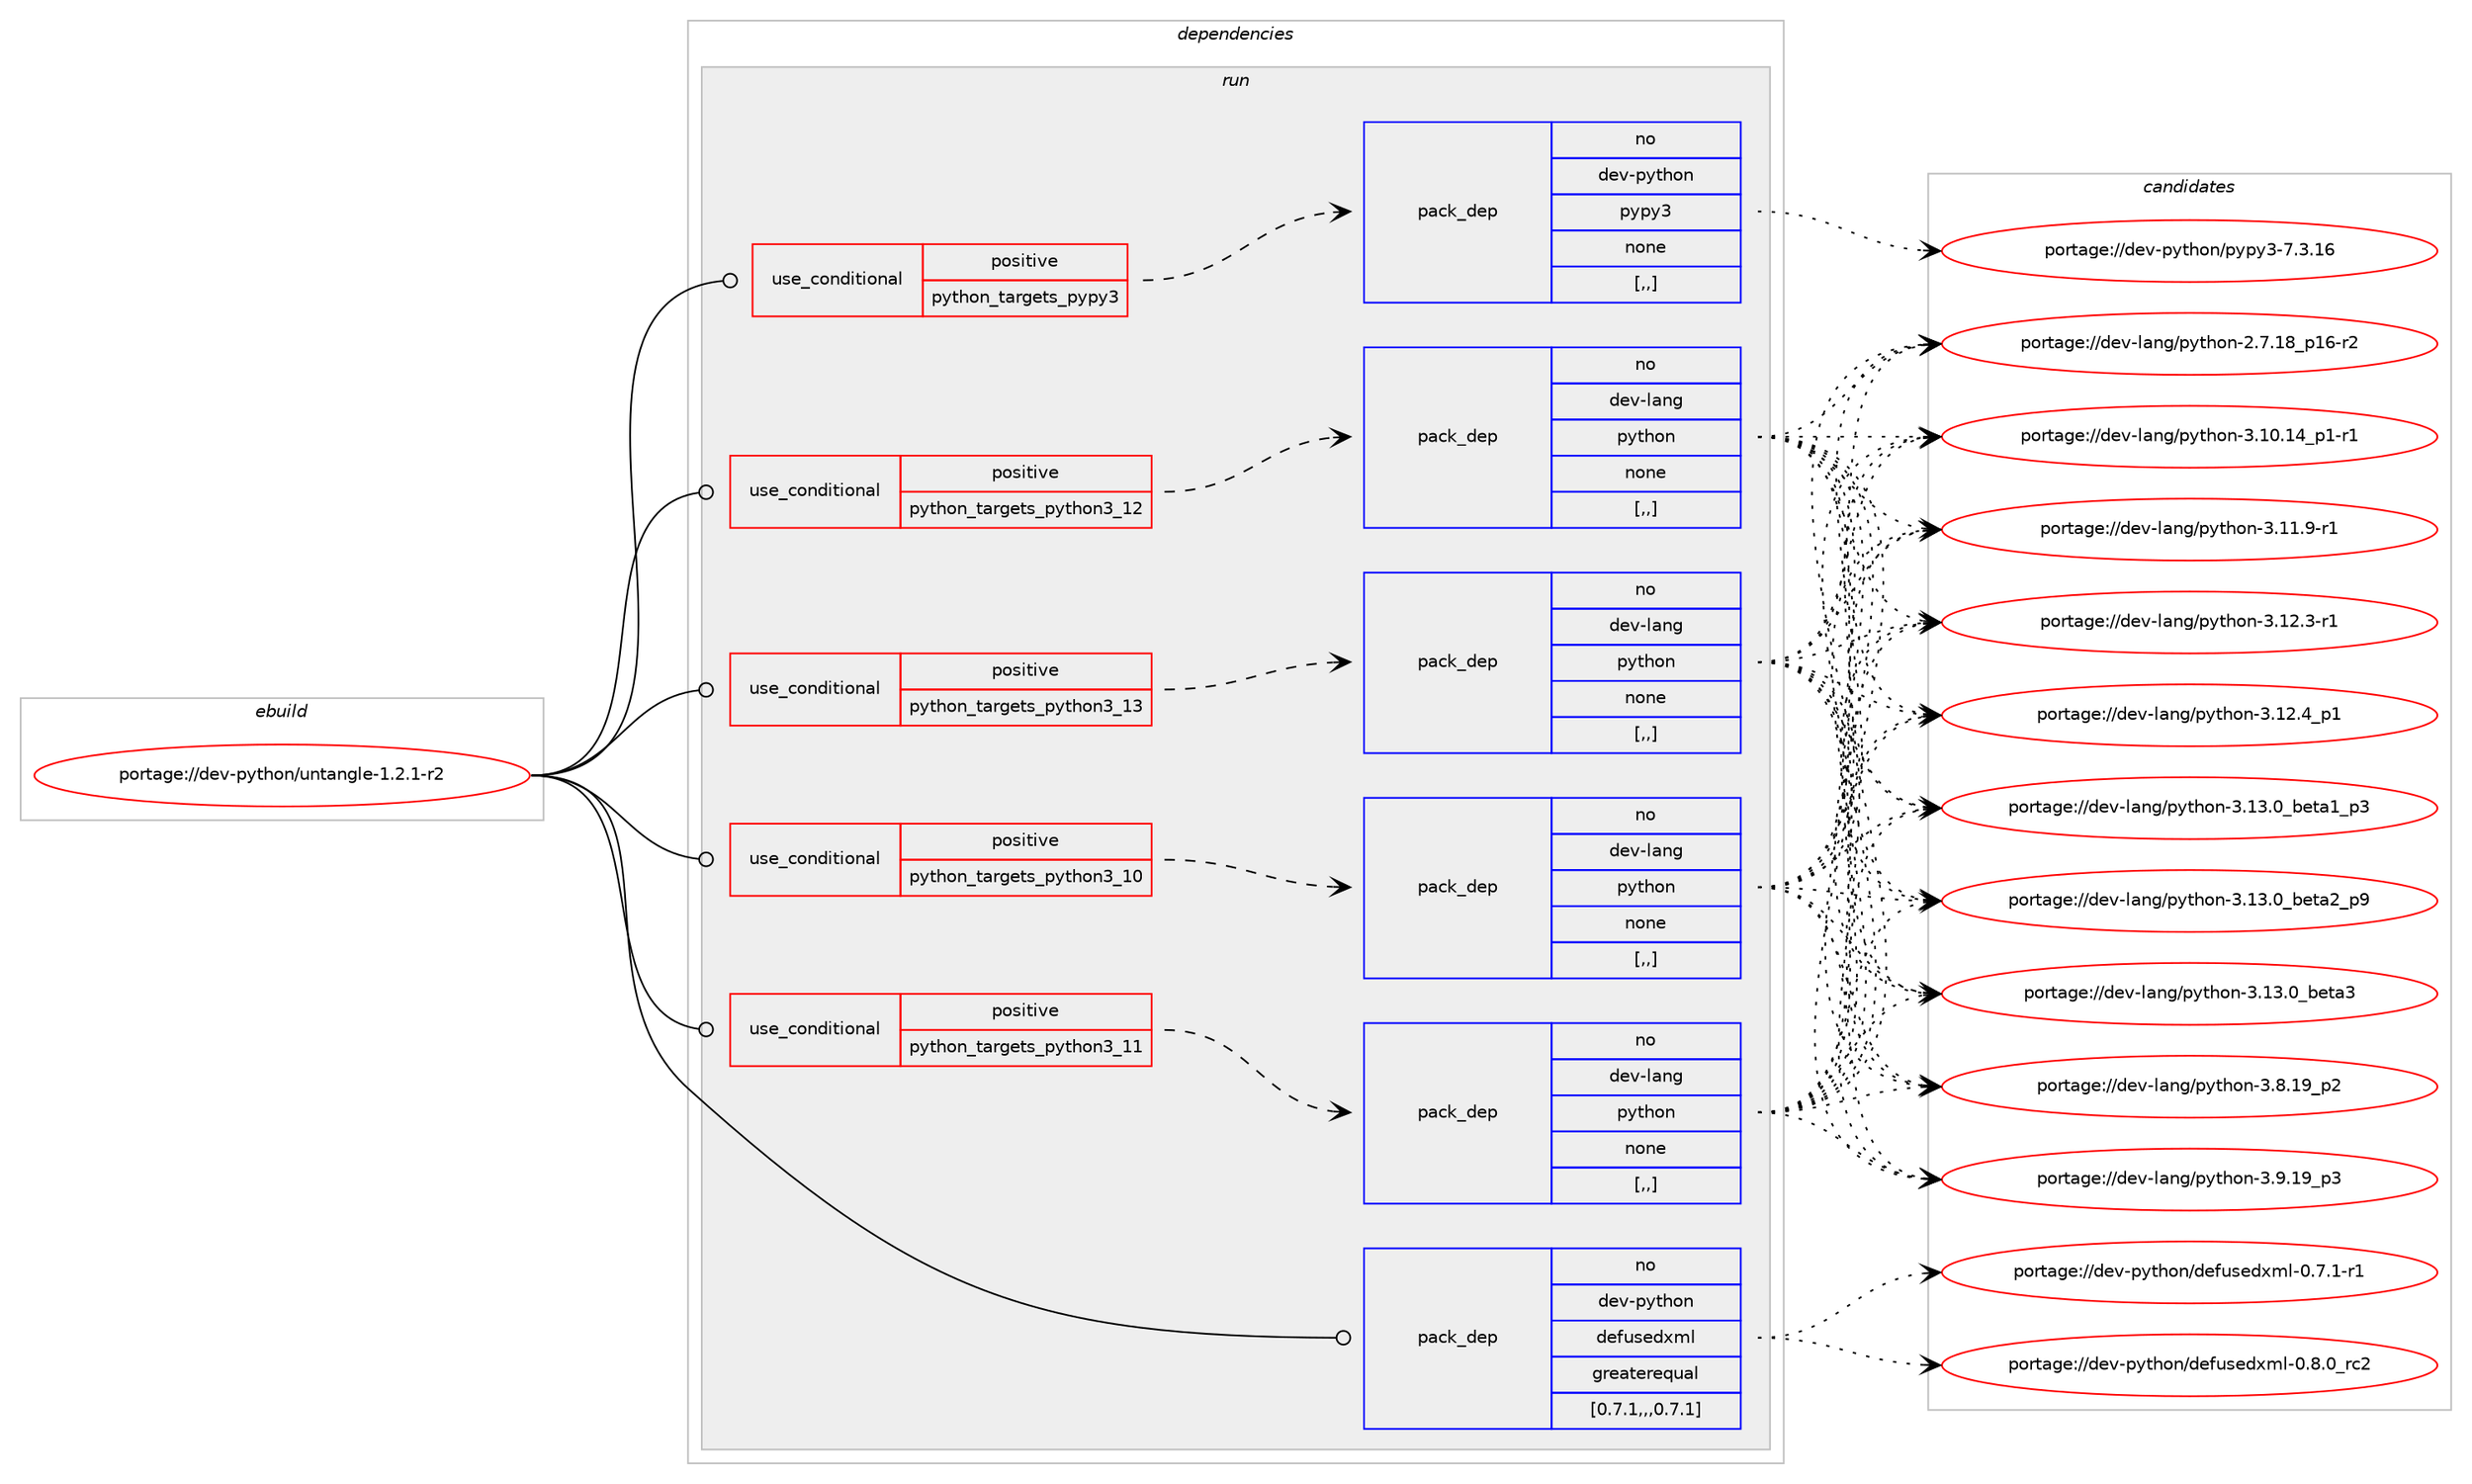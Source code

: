 digraph prolog {

# *************
# Graph options
# *************

newrank=true;
concentrate=true;
compound=true;
graph [rankdir=LR,fontname=Helvetica,fontsize=10,ranksep=1.5];#, ranksep=2.5, nodesep=0.2];
edge  [arrowhead=vee];
node  [fontname=Helvetica,fontsize=10];

# **********
# The ebuild
# **********

subgraph cluster_leftcol {
color=gray;
rank=same;
label=<<i>ebuild</i>>;
id [label="portage://dev-python/untangle-1.2.1-r2", color=red, width=4, href="../dev-python/untangle-1.2.1-r2.svg"];
}

# ****************
# The dependencies
# ****************

subgraph cluster_midcol {
color=gray;
label=<<i>dependencies</i>>;
subgraph cluster_compile {
fillcolor="#eeeeee";
style=filled;
label=<<i>compile</i>>;
}
subgraph cluster_compileandrun {
fillcolor="#eeeeee";
style=filled;
label=<<i>compile and run</i>>;
}
subgraph cluster_run {
fillcolor="#eeeeee";
style=filled;
label=<<i>run</i>>;
subgraph cond39557 {
dependency162476 [label=<<TABLE BORDER="0" CELLBORDER="1" CELLSPACING="0" CELLPADDING="4"><TR><TD ROWSPAN="3" CELLPADDING="10">use_conditional</TD></TR><TR><TD>positive</TD></TR><TR><TD>python_targets_pypy3</TD></TR></TABLE>>, shape=none, color=red];
subgraph pack121679 {
dependency162477 [label=<<TABLE BORDER="0" CELLBORDER="1" CELLSPACING="0" CELLPADDING="4" WIDTH="220"><TR><TD ROWSPAN="6" CELLPADDING="30">pack_dep</TD></TR><TR><TD WIDTH="110">no</TD></TR><TR><TD>dev-python</TD></TR><TR><TD>pypy3</TD></TR><TR><TD>none</TD></TR><TR><TD>[,,]</TD></TR></TABLE>>, shape=none, color=blue];
}
dependency162476:e -> dependency162477:w [weight=20,style="dashed",arrowhead="vee"];
}
id:e -> dependency162476:w [weight=20,style="solid",arrowhead="odot"];
subgraph cond39558 {
dependency162478 [label=<<TABLE BORDER="0" CELLBORDER="1" CELLSPACING="0" CELLPADDING="4"><TR><TD ROWSPAN="3" CELLPADDING="10">use_conditional</TD></TR><TR><TD>positive</TD></TR><TR><TD>python_targets_python3_10</TD></TR></TABLE>>, shape=none, color=red];
subgraph pack121680 {
dependency162479 [label=<<TABLE BORDER="0" CELLBORDER="1" CELLSPACING="0" CELLPADDING="4" WIDTH="220"><TR><TD ROWSPAN="6" CELLPADDING="30">pack_dep</TD></TR><TR><TD WIDTH="110">no</TD></TR><TR><TD>dev-lang</TD></TR><TR><TD>python</TD></TR><TR><TD>none</TD></TR><TR><TD>[,,]</TD></TR></TABLE>>, shape=none, color=blue];
}
dependency162478:e -> dependency162479:w [weight=20,style="dashed",arrowhead="vee"];
}
id:e -> dependency162478:w [weight=20,style="solid",arrowhead="odot"];
subgraph cond39559 {
dependency162480 [label=<<TABLE BORDER="0" CELLBORDER="1" CELLSPACING="0" CELLPADDING="4"><TR><TD ROWSPAN="3" CELLPADDING="10">use_conditional</TD></TR><TR><TD>positive</TD></TR><TR><TD>python_targets_python3_11</TD></TR></TABLE>>, shape=none, color=red];
subgraph pack121681 {
dependency162481 [label=<<TABLE BORDER="0" CELLBORDER="1" CELLSPACING="0" CELLPADDING="4" WIDTH="220"><TR><TD ROWSPAN="6" CELLPADDING="30">pack_dep</TD></TR><TR><TD WIDTH="110">no</TD></TR><TR><TD>dev-lang</TD></TR><TR><TD>python</TD></TR><TR><TD>none</TD></TR><TR><TD>[,,]</TD></TR></TABLE>>, shape=none, color=blue];
}
dependency162480:e -> dependency162481:w [weight=20,style="dashed",arrowhead="vee"];
}
id:e -> dependency162480:w [weight=20,style="solid",arrowhead="odot"];
subgraph cond39560 {
dependency162482 [label=<<TABLE BORDER="0" CELLBORDER="1" CELLSPACING="0" CELLPADDING="4"><TR><TD ROWSPAN="3" CELLPADDING="10">use_conditional</TD></TR><TR><TD>positive</TD></TR><TR><TD>python_targets_python3_12</TD></TR></TABLE>>, shape=none, color=red];
subgraph pack121682 {
dependency162483 [label=<<TABLE BORDER="0" CELLBORDER="1" CELLSPACING="0" CELLPADDING="4" WIDTH="220"><TR><TD ROWSPAN="6" CELLPADDING="30">pack_dep</TD></TR><TR><TD WIDTH="110">no</TD></TR><TR><TD>dev-lang</TD></TR><TR><TD>python</TD></TR><TR><TD>none</TD></TR><TR><TD>[,,]</TD></TR></TABLE>>, shape=none, color=blue];
}
dependency162482:e -> dependency162483:w [weight=20,style="dashed",arrowhead="vee"];
}
id:e -> dependency162482:w [weight=20,style="solid",arrowhead="odot"];
subgraph cond39561 {
dependency162484 [label=<<TABLE BORDER="0" CELLBORDER="1" CELLSPACING="0" CELLPADDING="4"><TR><TD ROWSPAN="3" CELLPADDING="10">use_conditional</TD></TR><TR><TD>positive</TD></TR><TR><TD>python_targets_python3_13</TD></TR></TABLE>>, shape=none, color=red];
subgraph pack121683 {
dependency162485 [label=<<TABLE BORDER="0" CELLBORDER="1" CELLSPACING="0" CELLPADDING="4" WIDTH="220"><TR><TD ROWSPAN="6" CELLPADDING="30">pack_dep</TD></TR><TR><TD WIDTH="110">no</TD></TR><TR><TD>dev-lang</TD></TR><TR><TD>python</TD></TR><TR><TD>none</TD></TR><TR><TD>[,,]</TD></TR></TABLE>>, shape=none, color=blue];
}
dependency162484:e -> dependency162485:w [weight=20,style="dashed",arrowhead="vee"];
}
id:e -> dependency162484:w [weight=20,style="solid",arrowhead="odot"];
subgraph pack121684 {
dependency162486 [label=<<TABLE BORDER="0" CELLBORDER="1" CELLSPACING="0" CELLPADDING="4" WIDTH="220"><TR><TD ROWSPAN="6" CELLPADDING="30">pack_dep</TD></TR><TR><TD WIDTH="110">no</TD></TR><TR><TD>dev-python</TD></TR><TR><TD>defusedxml</TD></TR><TR><TD>greaterequal</TD></TR><TR><TD>[0.7.1,,,0.7.1]</TD></TR></TABLE>>, shape=none, color=blue];
}
id:e -> dependency162486:w [weight=20,style="solid",arrowhead="odot"];
}
}

# **************
# The candidates
# **************

subgraph cluster_choices {
rank=same;
color=gray;
label=<<i>candidates</i>>;

subgraph choice121679 {
color=black;
nodesep=1;
choice10010111845112121116104111110471121211121215145554651464954 [label="portage://dev-python/pypy3-7.3.16", color=red, width=4,href="../dev-python/pypy3-7.3.16.svg"];
dependency162477:e -> choice10010111845112121116104111110471121211121215145554651464954:w [style=dotted,weight="100"];
}
subgraph choice121680 {
color=black;
nodesep=1;
choice100101118451089711010347112121116104111110455046554649569511249544511450 [label="portage://dev-lang/python-2.7.18_p16-r2", color=red, width=4,href="../dev-lang/python-2.7.18_p16-r2.svg"];
choice100101118451089711010347112121116104111110455146494846495295112494511449 [label="portage://dev-lang/python-3.10.14_p1-r1", color=red, width=4,href="../dev-lang/python-3.10.14_p1-r1.svg"];
choice100101118451089711010347112121116104111110455146494946574511449 [label="portage://dev-lang/python-3.11.9-r1", color=red, width=4,href="../dev-lang/python-3.11.9-r1.svg"];
choice100101118451089711010347112121116104111110455146495046514511449 [label="portage://dev-lang/python-3.12.3-r1", color=red, width=4,href="../dev-lang/python-3.12.3-r1.svg"];
choice100101118451089711010347112121116104111110455146495046529511249 [label="portage://dev-lang/python-3.12.4_p1", color=red, width=4,href="../dev-lang/python-3.12.4_p1.svg"];
choice10010111845108971101034711212111610411111045514649514648959810111697499511251 [label="portage://dev-lang/python-3.13.0_beta1_p3", color=red, width=4,href="../dev-lang/python-3.13.0_beta1_p3.svg"];
choice10010111845108971101034711212111610411111045514649514648959810111697509511257 [label="portage://dev-lang/python-3.13.0_beta2_p9", color=red, width=4,href="../dev-lang/python-3.13.0_beta2_p9.svg"];
choice1001011184510897110103471121211161041111104551464951464895981011169751 [label="portage://dev-lang/python-3.13.0_beta3", color=red, width=4,href="../dev-lang/python-3.13.0_beta3.svg"];
choice100101118451089711010347112121116104111110455146564649579511250 [label="portage://dev-lang/python-3.8.19_p2", color=red, width=4,href="../dev-lang/python-3.8.19_p2.svg"];
choice100101118451089711010347112121116104111110455146574649579511251 [label="portage://dev-lang/python-3.9.19_p3", color=red, width=4,href="../dev-lang/python-3.9.19_p3.svg"];
dependency162479:e -> choice100101118451089711010347112121116104111110455046554649569511249544511450:w [style=dotted,weight="100"];
dependency162479:e -> choice100101118451089711010347112121116104111110455146494846495295112494511449:w [style=dotted,weight="100"];
dependency162479:e -> choice100101118451089711010347112121116104111110455146494946574511449:w [style=dotted,weight="100"];
dependency162479:e -> choice100101118451089711010347112121116104111110455146495046514511449:w [style=dotted,weight="100"];
dependency162479:e -> choice100101118451089711010347112121116104111110455146495046529511249:w [style=dotted,weight="100"];
dependency162479:e -> choice10010111845108971101034711212111610411111045514649514648959810111697499511251:w [style=dotted,weight="100"];
dependency162479:e -> choice10010111845108971101034711212111610411111045514649514648959810111697509511257:w [style=dotted,weight="100"];
dependency162479:e -> choice1001011184510897110103471121211161041111104551464951464895981011169751:w [style=dotted,weight="100"];
dependency162479:e -> choice100101118451089711010347112121116104111110455146564649579511250:w [style=dotted,weight="100"];
dependency162479:e -> choice100101118451089711010347112121116104111110455146574649579511251:w [style=dotted,weight="100"];
}
subgraph choice121681 {
color=black;
nodesep=1;
choice100101118451089711010347112121116104111110455046554649569511249544511450 [label="portage://dev-lang/python-2.7.18_p16-r2", color=red, width=4,href="../dev-lang/python-2.7.18_p16-r2.svg"];
choice100101118451089711010347112121116104111110455146494846495295112494511449 [label="portage://dev-lang/python-3.10.14_p1-r1", color=red, width=4,href="../dev-lang/python-3.10.14_p1-r1.svg"];
choice100101118451089711010347112121116104111110455146494946574511449 [label="portage://dev-lang/python-3.11.9-r1", color=red, width=4,href="../dev-lang/python-3.11.9-r1.svg"];
choice100101118451089711010347112121116104111110455146495046514511449 [label="portage://dev-lang/python-3.12.3-r1", color=red, width=4,href="../dev-lang/python-3.12.3-r1.svg"];
choice100101118451089711010347112121116104111110455146495046529511249 [label="portage://dev-lang/python-3.12.4_p1", color=red, width=4,href="../dev-lang/python-3.12.4_p1.svg"];
choice10010111845108971101034711212111610411111045514649514648959810111697499511251 [label="portage://dev-lang/python-3.13.0_beta1_p3", color=red, width=4,href="../dev-lang/python-3.13.0_beta1_p3.svg"];
choice10010111845108971101034711212111610411111045514649514648959810111697509511257 [label="portage://dev-lang/python-3.13.0_beta2_p9", color=red, width=4,href="../dev-lang/python-3.13.0_beta2_p9.svg"];
choice1001011184510897110103471121211161041111104551464951464895981011169751 [label="portage://dev-lang/python-3.13.0_beta3", color=red, width=4,href="../dev-lang/python-3.13.0_beta3.svg"];
choice100101118451089711010347112121116104111110455146564649579511250 [label="portage://dev-lang/python-3.8.19_p2", color=red, width=4,href="../dev-lang/python-3.8.19_p2.svg"];
choice100101118451089711010347112121116104111110455146574649579511251 [label="portage://dev-lang/python-3.9.19_p3", color=red, width=4,href="../dev-lang/python-3.9.19_p3.svg"];
dependency162481:e -> choice100101118451089711010347112121116104111110455046554649569511249544511450:w [style=dotted,weight="100"];
dependency162481:e -> choice100101118451089711010347112121116104111110455146494846495295112494511449:w [style=dotted,weight="100"];
dependency162481:e -> choice100101118451089711010347112121116104111110455146494946574511449:w [style=dotted,weight="100"];
dependency162481:e -> choice100101118451089711010347112121116104111110455146495046514511449:w [style=dotted,weight="100"];
dependency162481:e -> choice100101118451089711010347112121116104111110455146495046529511249:w [style=dotted,weight="100"];
dependency162481:e -> choice10010111845108971101034711212111610411111045514649514648959810111697499511251:w [style=dotted,weight="100"];
dependency162481:e -> choice10010111845108971101034711212111610411111045514649514648959810111697509511257:w [style=dotted,weight="100"];
dependency162481:e -> choice1001011184510897110103471121211161041111104551464951464895981011169751:w [style=dotted,weight="100"];
dependency162481:e -> choice100101118451089711010347112121116104111110455146564649579511250:w [style=dotted,weight="100"];
dependency162481:e -> choice100101118451089711010347112121116104111110455146574649579511251:w [style=dotted,weight="100"];
}
subgraph choice121682 {
color=black;
nodesep=1;
choice100101118451089711010347112121116104111110455046554649569511249544511450 [label="portage://dev-lang/python-2.7.18_p16-r2", color=red, width=4,href="../dev-lang/python-2.7.18_p16-r2.svg"];
choice100101118451089711010347112121116104111110455146494846495295112494511449 [label="portage://dev-lang/python-3.10.14_p1-r1", color=red, width=4,href="../dev-lang/python-3.10.14_p1-r1.svg"];
choice100101118451089711010347112121116104111110455146494946574511449 [label="portage://dev-lang/python-3.11.9-r1", color=red, width=4,href="../dev-lang/python-3.11.9-r1.svg"];
choice100101118451089711010347112121116104111110455146495046514511449 [label="portage://dev-lang/python-3.12.3-r1", color=red, width=4,href="../dev-lang/python-3.12.3-r1.svg"];
choice100101118451089711010347112121116104111110455146495046529511249 [label="portage://dev-lang/python-3.12.4_p1", color=red, width=4,href="../dev-lang/python-3.12.4_p1.svg"];
choice10010111845108971101034711212111610411111045514649514648959810111697499511251 [label="portage://dev-lang/python-3.13.0_beta1_p3", color=red, width=4,href="../dev-lang/python-3.13.0_beta1_p3.svg"];
choice10010111845108971101034711212111610411111045514649514648959810111697509511257 [label="portage://dev-lang/python-3.13.0_beta2_p9", color=red, width=4,href="../dev-lang/python-3.13.0_beta2_p9.svg"];
choice1001011184510897110103471121211161041111104551464951464895981011169751 [label="portage://dev-lang/python-3.13.0_beta3", color=red, width=4,href="../dev-lang/python-3.13.0_beta3.svg"];
choice100101118451089711010347112121116104111110455146564649579511250 [label="portage://dev-lang/python-3.8.19_p2", color=red, width=4,href="../dev-lang/python-3.8.19_p2.svg"];
choice100101118451089711010347112121116104111110455146574649579511251 [label="portage://dev-lang/python-3.9.19_p3", color=red, width=4,href="../dev-lang/python-3.9.19_p3.svg"];
dependency162483:e -> choice100101118451089711010347112121116104111110455046554649569511249544511450:w [style=dotted,weight="100"];
dependency162483:e -> choice100101118451089711010347112121116104111110455146494846495295112494511449:w [style=dotted,weight="100"];
dependency162483:e -> choice100101118451089711010347112121116104111110455146494946574511449:w [style=dotted,weight="100"];
dependency162483:e -> choice100101118451089711010347112121116104111110455146495046514511449:w [style=dotted,weight="100"];
dependency162483:e -> choice100101118451089711010347112121116104111110455146495046529511249:w [style=dotted,weight="100"];
dependency162483:e -> choice10010111845108971101034711212111610411111045514649514648959810111697499511251:w [style=dotted,weight="100"];
dependency162483:e -> choice10010111845108971101034711212111610411111045514649514648959810111697509511257:w [style=dotted,weight="100"];
dependency162483:e -> choice1001011184510897110103471121211161041111104551464951464895981011169751:w [style=dotted,weight="100"];
dependency162483:e -> choice100101118451089711010347112121116104111110455146564649579511250:w [style=dotted,weight="100"];
dependency162483:e -> choice100101118451089711010347112121116104111110455146574649579511251:w [style=dotted,weight="100"];
}
subgraph choice121683 {
color=black;
nodesep=1;
choice100101118451089711010347112121116104111110455046554649569511249544511450 [label="portage://dev-lang/python-2.7.18_p16-r2", color=red, width=4,href="../dev-lang/python-2.7.18_p16-r2.svg"];
choice100101118451089711010347112121116104111110455146494846495295112494511449 [label="portage://dev-lang/python-3.10.14_p1-r1", color=red, width=4,href="../dev-lang/python-3.10.14_p1-r1.svg"];
choice100101118451089711010347112121116104111110455146494946574511449 [label="portage://dev-lang/python-3.11.9-r1", color=red, width=4,href="../dev-lang/python-3.11.9-r1.svg"];
choice100101118451089711010347112121116104111110455146495046514511449 [label="portage://dev-lang/python-3.12.3-r1", color=red, width=4,href="../dev-lang/python-3.12.3-r1.svg"];
choice100101118451089711010347112121116104111110455146495046529511249 [label="portage://dev-lang/python-3.12.4_p1", color=red, width=4,href="../dev-lang/python-3.12.4_p1.svg"];
choice10010111845108971101034711212111610411111045514649514648959810111697499511251 [label="portage://dev-lang/python-3.13.0_beta1_p3", color=red, width=4,href="../dev-lang/python-3.13.0_beta1_p3.svg"];
choice10010111845108971101034711212111610411111045514649514648959810111697509511257 [label="portage://dev-lang/python-3.13.0_beta2_p9", color=red, width=4,href="../dev-lang/python-3.13.0_beta2_p9.svg"];
choice1001011184510897110103471121211161041111104551464951464895981011169751 [label="portage://dev-lang/python-3.13.0_beta3", color=red, width=4,href="../dev-lang/python-3.13.0_beta3.svg"];
choice100101118451089711010347112121116104111110455146564649579511250 [label="portage://dev-lang/python-3.8.19_p2", color=red, width=4,href="../dev-lang/python-3.8.19_p2.svg"];
choice100101118451089711010347112121116104111110455146574649579511251 [label="portage://dev-lang/python-3.9.19_p3", color=red, width=4,href="../dev-lang/python-3.9.19_p3.svg"];
dependency162485:e -> choice100101118451089711010347112121116104111110455046554649569511249544511450:w [style=dotted,weight="100"];
dependency162485:e -> choice100101118451089711010347112121116104111110455146494846495295112494511449:w [style=dotted,weight="100"];
dependency162485:e -> choice100101118451089711010347112121116104111110455146494946574511449:w [style=dotted,weight="100"];
dependency162485:e -> choice100101118451089711010347112121116104111110455146495046514511449:w [style=dotted,weight="100"];
dependency162485:e -> choice100101118451089711010347112121116104111110455146495046529511249:w [style=dotted,weight="100"];
dependency162485:e -> choice10010111845108971101034711212111610411111045514649514648959810111697499511251:w [style=dotted,weight="100"];
dependency162485:e -> choice10010111845108971101034711212111610411111045514649514648959810111697509511257:w [style=dotted,weight="100"];
dependency162485:e -> choice1001011184510897110103471121211161041111104551464951464895981011169751:w [style=dotted,weight="100"];
dependency162485:e -> choice100101118451089711010347112121116104111110455146564649579511250:w [style=dotted,weight="100"];
dependency162485:e -> choice100101118451089711010347112121116104111110455146574649579511251:w [style=dotted,weight="100"];
}
subgraph choice121684 {
color=black;
nodesep=1;
choice10010111845112121116104111110471001011021171151011001201091084548465546494511449 [label="portage://dev-python/defusedxml-0.7.1-r1", color=red, width=4,href="../dev-python/defusedxml-0.7.1-r1.svg"];
choice1001011184511212111610411111047100101102117115101100120109108454846564648951149950 [label="portage://dev-python/defusedxml-0.8.0_rc2", color=red, width=4,href="../dev-python/defusedxml-0.8.0_rc2.svg"];
dependency162486:e -> choice10010111845112121116104111110471001011021171151011001201091084548465546494511449:w [style=dotted,weight="100"];
dependency162486:e -> choice1001011184511212111610411111047100101102117115101100120109108454846564648951149950:w [style=dotted,weight="100"];
}
}

}
